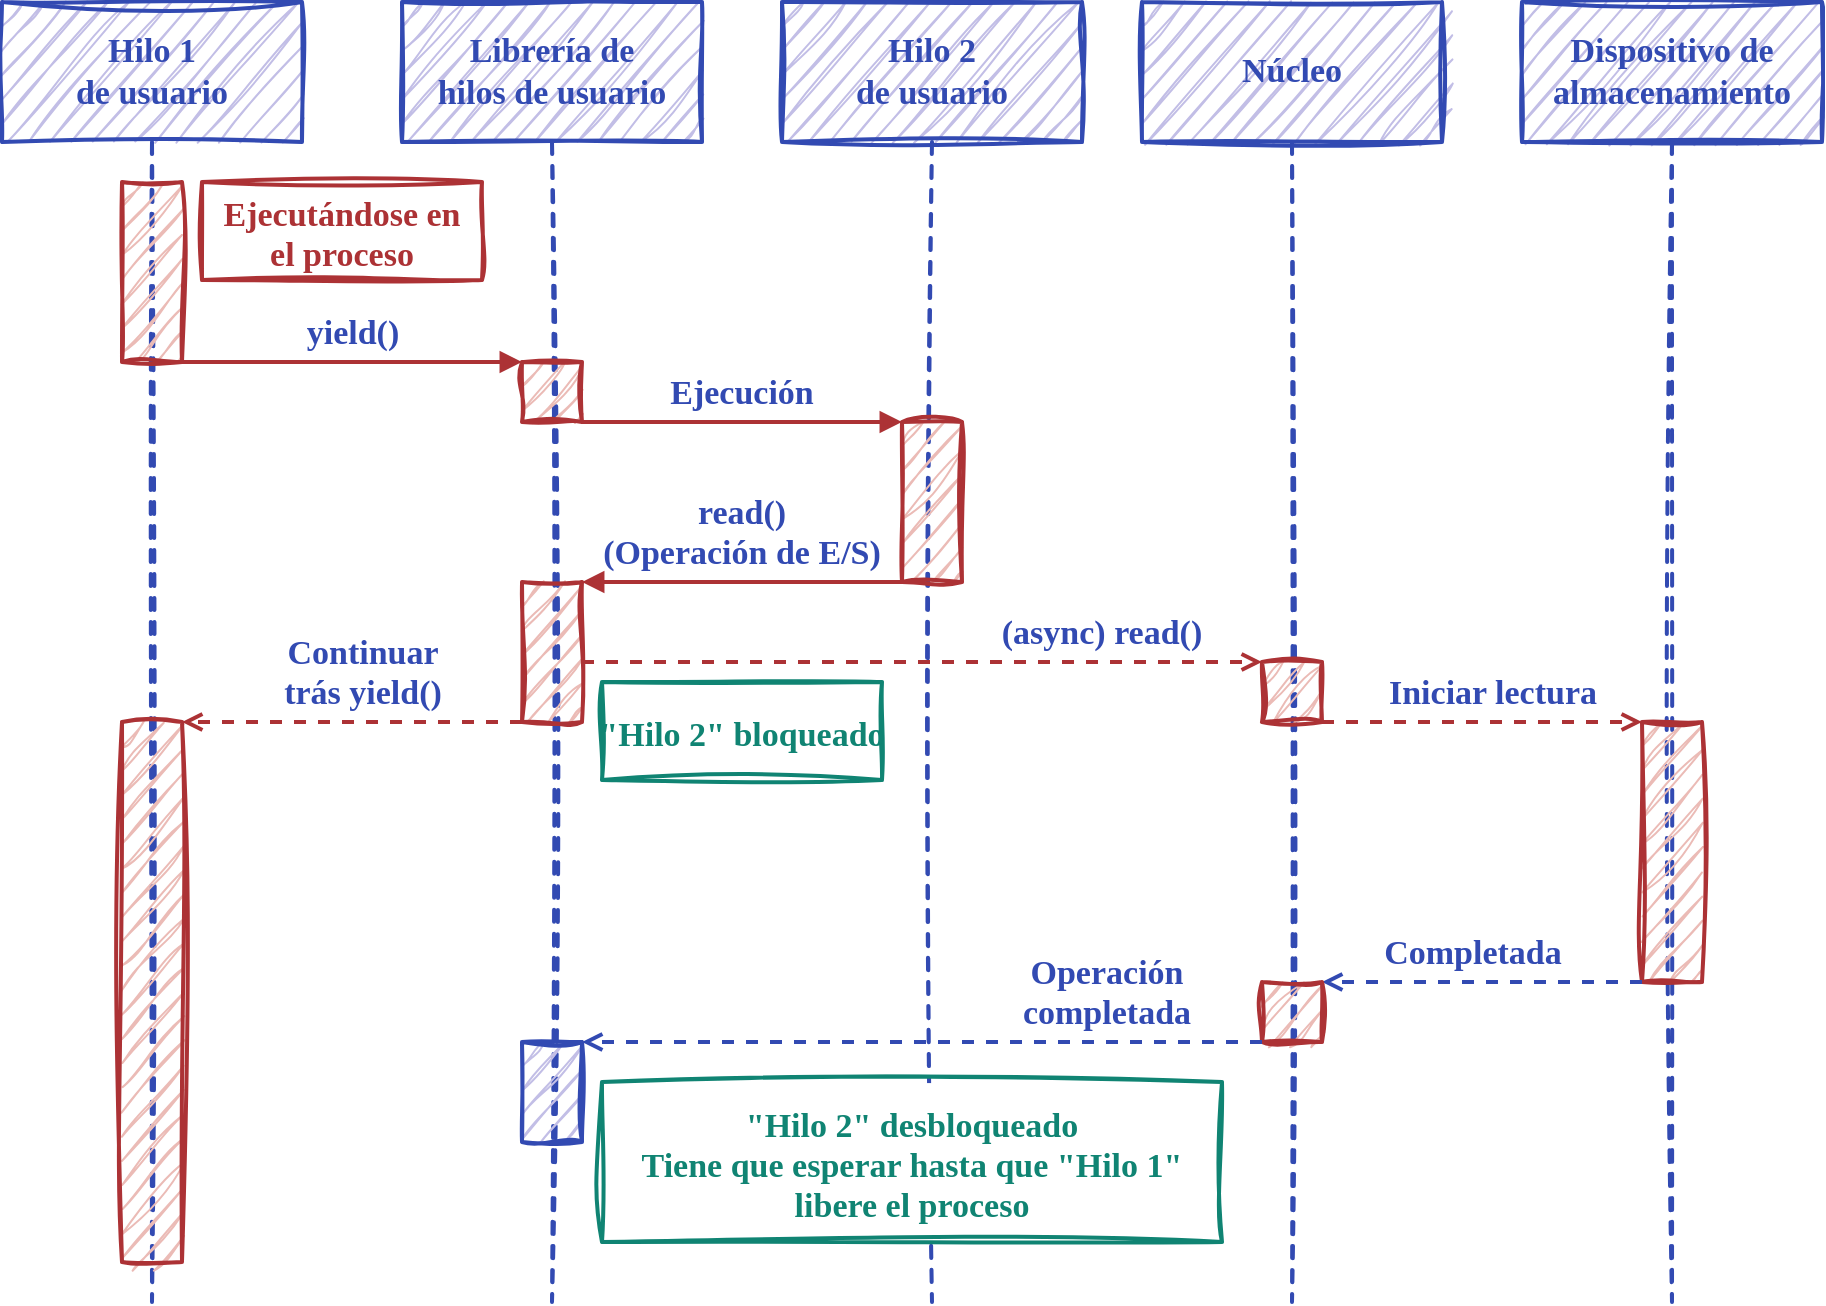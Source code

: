 <mxfile version="21.6.1" type="google">
  <diagram id="akEowiJKr_ScigKzrRVM" name="Page-1">
    <mxGraphModel grid="1" page="1" gridSize="10" guides="1" tooltips="1" connect="1" arrows="1" fold="1" pageScale="1" pageWidth="689" pageHeight="517" math="0" shadow="0">
      <root>
        <mxCell id="0" />
        <mxCell id="1" parent="0" />
        <mxCell id="Zh_yTgaDA4fyzwAwpNYt-10" value="&quot;Hilo 2&quot; bloqueado" style="fillColor=default;strokeColor=#108473;sketch=1;curveFitting=1;jiggle=2;strokeWidth=2;fontColor=#108473;fontFamily=Ink Free;fontSize=17;fontStyle=1" vertex="1" parent="1">
          <mxGeometry x="2380" y="870" width="140" height="49" as="geometry" />
        </mxCell>
        <mxCell id="tt-_E0HrCG3gTbbU4z1a-1" value="Dispositivo de&#xa;almacenamiento" style="shape=umlLifeline;perimeter=lifelinePerimeter;whiteSpace=wrap;container=1;dropTarget=0;collapsible=0;recursiveResize=0;outlineConnect=0;portConstraint=eastwest;newEdgeStyle={&quot;edgeStyle&quot;:&quot;elbowEdgeStyle&quot;,&quot;elbow&quot;:&quot;vertical&quot;,&quot;curved&quot;:0,&quot;rounded&quot;:0};size=70;fontSize=17;fontFamily=Ink Free;fillColor=#C2BEE6;strokeColor=#324AB2;fontColor=#324AB2;sketch=1;curveFitting=1;jiggle=2;fontStyle=1;strokeWidth=2;" vertex="1" parent="1">
          <mxGeometry x="2840" y="530" width="150" height="650" as="geometry" />
        </mxCell>
        <mxCell id="tt-_E0HrCG3gTbbU4z1a-2" value="" style="points=[];perimeter=orthogonalPerimeter;outlineConnect=0;targetShapes=umlLifeline;portConstraint=eastwest;newEdgeStyle={&quot;edgeStyle&quot;:&quot;elbowEdgeStyle&quot;,&quot;elbow&quot;:&quot;vertical&quot;,&quot;curved&quot;:0,&quot;rounded&quot;:0};strokeWidth=2;strokeColor=#AC3235;fillColor=#EBBBB6;sketch=1;curveFitting=1;jiggle=2;fontSize=17;fontFamily=Ink Free;fontColor=#AC3235;fontStyle=1;" vertex="1" parent="tt-_E0HrCG3gTbbU4z1a-1">
          <mxGeometry x="60" y="360" width="30" height="130" as="geometry" />
        </mxCell>
        <mxCell id="tt-_E0HrCG3gTbbU4z1a-4" value="Iniciar lectura" style="verticalAlign=bottom;endArrow=open;edgeStyle=elbowEdgeStyle;elbow=vertical;curved=0;rounded=0;strokeColor=#AC3235;strokeWidth=2;fontFamily=Ink Free;fontSize=17;fontStyle=1;fontColor=#324AB2;labelBackgroundColor=none;spacingBottom=4;endFill=0;dashed=1;" edge="1" parent="1" target="tt-_E0HrCG3gTbbU4z1a-2">
          <mxGeometry x="0.067" relative="1" as="geometry">
            <Array as="points">
              <mxPoint x="2820" y="890" />
            </Array>
            <mxPoint as="offset" />
            <mxPoint x="2740" y="890" as="sourcePoint" />
            <mxPoint x="2890" y="890" as="targetPoint" />
          </mxGeometry>
        </mxCell>
        <mxCell id="tt-_E0HrCG3gTbbU4z1a-5" value="Completada" style="verticalAlign=bottom;endArrow=open;edgeStyle=elbowEdgeStyle;elbow=vertical;curved=0;rounded=0;strokeColor=#324AB2;strokeWidth=2;fontFamily=Ink Free;fontSize=17;fontStyle=1;fontColor=#324AB2;labelBackgroundColor=none;spacingBottom=4;dashed=1;endFill=0;" edge="1" parent="1" target="SuRW3feb76WWDhJee8ig-24">
          <mxGeometry x="0.059" relative="1" as="geometry">
            <Array as="points">
              <mxPoint x="2800" y="1020" />
            </Array>
            <mxPoint as="offset" />
            <mxPoint x="2900" y="1020" as="sourcePoint" />
            <mxPoint x="2750" y="1020" as="targetPoint" />
          </mxGeometry>
        </mxCell>
        <mxCell id="SuRW3feb76WWDhJee8ig-5" value="Hilo 1&#xa;de usuario" style="shape=umlLifeline;perimeter=lifelinePerimeter;whiteSpace=wrap;container=1;dropTarget=0;collapsible=0;recursiveResize=0;outlineConnect=0;portConstraint=eastwest;newEdgeStyle={&quot;edgeStyle&quot;:&quot;elbowEdgeStyle&quot;,&quot;elbow&quot;:&quot;vertical&quot;,&quot;curved&quot;:0,&quot;rounded&quot;:0};size=70;fillColor=#C2BEE6;sketch=1;curveFitting=1;jiggle=2;fontColor=#324AB2;fontStyle=1;fontSize=17;fontFamily=Ink Free;strokeColor=#324AB2;strokeWidth=2;" vertex="1" parent="1">
          <mxGeometry x="2080" y="530" width="150" height="650" as="geometry" />
        </mxCell>
        <mxCell id="SuRW3feb76WWDhJee8ig-6" value="" style="points=[];perimeter=orthogonalPerimeter;outlineConnect=0;targetShapes=umlLifeline;portConstraint=eastwest;newEdgeStyle={&quot;edgeStyle&quot;:&quot;elbowEdgeStyle&quot;,&quot;elbow&quot;:&quot;vertical&quot;,&quot;curved&quot;:0,&quot;rounded&quot;:0};strokeWidth=2;strokeColor=#AC3235;fillColor=#EBBBB6;sketch=1;curveFitting=1;jiggle=2;fontSize=17;fontFamily=Ink Free;fontColor=#AC3235;fontStyle=1;" vertex="1" parent="SuRW3feb76WWDhJee8ig-5">
          <mxGeometry x="60" y="90" width="30" height="90" as="geometry" />
        </mxCell>
        <mxCell id="tTOYFJMyA5tBc-jheg9V-3" value="" style="points=[];perimeter=orthogonalPerimeter;outlineConnect=0;targetShapes=umlLifeline;portConstraint=eastwest;newEdgeStyle={&quot;edgeStyle&quot;:&quot;elbowEdgeStyle&quot;,&quot;elbow&quot;:&quot;vertical&quot;,&quot;curved&quot;:0,&quot;rounded&quot;:0};strokeWidth=2;strokeColor=#AC3235;fillColor=#EBBBB6;sketch=1;curveFitting=1;jiggle=2;fontSize=17;fontFamily=Ink Free;fontColor=#AC3235;fontStyle=1;" vertex="1" parent="SuRW3feb76WWDhJee8ig-5">
          <mxGeometry x="60" y="360" width="30" height="270" as="geometry" />
        </mxCell>
        <mxCell id="SuRW3feb76WWDhJee8ig-7" value="Núcleo" style="shape=umlLifeline;perimeter=lifelinePerimeter;whiteSpace=wrap;container=1;dropTarget=0;collapsible=0;recursiveResize=0;outlineConnect=0;portConstraint=eastwest;newEdgeStyle={&quot;edgeStyle&quot;:&quot;elbowEdgeStyle&quot;,&quot;elbow&quot;:&quot;vertical&quot;,&quot;curved&quot;:0,&quot;rounded&quot;:0};size=70;fontSize=17;fontFamily=Ink Free;fillColor=#C2BEE6;strokeColor=#324AB2;fontColor=#324AB2;sketch=1;curveFitting=1;jiggle=2;fontStyle=1;strokeWidth=2;" vertex="1" parent="1">
          <mxGeometry x="2650" y="530" width="150" height="650" as="geometry" />
        </mxCell>
        <mxCell id="SuRW3feb76WWDhJee8ig-8" value="" style="points=[];perimeter=orthogonalPerimeter;outlineConnect=0;targetShapes=umlLifeline;portConstraint=eastwest;newEdgeStyle={&quot;edgeStyle&quot;:&quot;elbowEdgeStyle&quot;,&quot;elbow&quot;:&quot;vertical&quot;,&quot;curved&quot;:0,&quot;rounded&quot;:0};strokeWidth=2;strokeColor=#AC3235;fillColor=#EBBBB6;sketch=1;curveFitting=1;jiggle=2;fontSize=17;fontFamily=Ink Free;fontColor=#AC3235;fontStyle=1;" vertex="1" parent="SuRW3feb76WWDhJee8ig-7">
          <mxGeometry x="60" y="330" width="30" height="30" as="geometry" />
        </mxCell>
        <mxCell id="SuRW3feb76WWDhJee8ig-24" value="" style="points=[];perimeter=orthogonalPerimeter;outlineConnect=0;targetShapes=umlLifeline;portConstraint=eastwest;newEdgeStyle={&quot;edgeStyle&quot;:&quot;elbowEdgeStyle&quot;,&quot;elbow&quot;:&quot;vertical&quot;,&quot;curved&quot;:0,&quot;rounded&quot;:0};strokeWidth=2;strokeColor=#AC3235;fillColor=#EBBBB6;sketch=1;curveFitting=1;jiggle=2;fontSize=17;fontFamily=Ink Free;fontColor=#AC3235;fontStyle=1;" vertex="1" parent="SuRW3feb76WWDhJee8ig-7">
          <mxGeometry x="60" y="490" width="30" height="30" as="geometry" />
        </mxCell>
        <mxCell id="SuRW3feb76WWDhJee8ig-9" value="Librería de&#xa;hilos de usuario" style="shape=umlLifeline;perimeter=lifelinePerimeter;whiteSpace=wrap;container=1;dropTarget=0;collapsible=0;recursiveResize=0;outlineConnect=0;portConstraint=eastwest;newEdgeStyle={&quot;edgeStyle&quot;:&quot;elbowEdgeStyle&quot;,&quot;elbow&quot;:&quot;vertical&quot;,&quot;curved&quot;:0,&quot;rounded&quot;:0};size=70;fontSize=17;fontFamily=Ink Free;fillColor=#C2BEE6;strokeColor=#324AB2;fontColor=#324AB2;sketch=1;curveFitting=1;jiggle=2;fontStyle=1;strokeWidth=2;" vertex="1" parent="1">
          <mxGeometry x="2280" y="530" width="150" height="650" as="geometry" />
        </mxCell>
        <mxCell id="SuRW3feb76WWDhJee8ig-20" value="" style="points=[];perimeter=orthogonalPerimeter;outlineConnect=0;targetShapes=umlLifeline;portConstraint=eastwest;newEdgeStyle={&quot;edgeStyle&quot;:&quot;elbowEdgeStyle&quot;,&quot;elbow&quot;:&quot;vertical&quot;,&quot;curved&quot;:0,&quot;rounded&quot;:0};strokeWidth=2;strokeColor=#AC3235;fillColor=#EBBBB6;sketch=1;curveFitting=1;jiggle=2;fontSize=17;fontFamily=Ink Free;fontColor=#AC3235;fontStyle=1;" vertex="1" parent="SuRW3feb76WWDhJee8ig-9">
          <mxGeometry x="60" y="180" width="30" height="30" as="geometry" />
        </mxCell>
        <mxCell id="tTOYFJMyA5tBc-jheg9V-1" value="" style="points=[];perimeter=orthogonalPerimeter;outlineConnect=0;targetShapes=umlLifeline;portConstraint=eastwest;newEdgeStyle={&quot;edgeStyle&quot;:&quot;elbowEdgeStyle&quot;,&quot;elbow&quot;:&quot;vertical&quot;,&quot;curved&quot;:0,&quot;rounded&quot;:0};strokeWidth=2;strokeColor=#AC3235;fillColor=#EBBBB6;sketch=1;curveFitting=1;jiggle=2;fontSize=17;fontFamily=Ink Free;fontColor=#AC3235;fontStyle=1;" vertex="1" parent="SuRW3feb76WWDhJee8ig-9">
          <mxGeometry x="60" y="290" width="30" height="70" as="geometry" />
        </mxCell>
        <mxCell id="SuRW3feb76WWDhJee8ig-15" value="read()&#xa;(Operación de E/S)" style="verticalAlign=bottom;endArrow=none;edgeStyle=elbowEdgeStyle;elbow=vertical;curved=0;rounded=0;strokeColor=#AC3235;strokeWidth=2;fontFamily=Ink Free;fontSize=17;fontStyle=1;fontColor=#324AB2;labelBackgroundColor=none;spacingBottom=4;endFill=0;startArrow=block;startFill=1;" edge="1" parent="1" target="SuRW3feb76WWDhJee8ig-22">
          <mxGeometry relative="1" as="geometry">
            <Array as="points">
              <mxPoint x="2466" y="820" />
            </Array>
            <mxPoint as="offset" />
            <mxPoint x="2370" y="820" as="sourcePoint" />
            <mxPoint x="2520" y="820" as="targetPoint" />
          </mxGeometry>
        </mxCell>
        <mxCell id="SuRW3feb76WWDhJee8ig-18" value="Ejecutándose en&#xa;el proceso" style="fillColor=default;strokeColor=#AC3235;sketch=1;curveFitting=1;jiggle=2;strokeWidth=2;fontColor=#AC3235;fontFamily=Ink Free;fontSize=17;fontStyle=1" vertex="1" parent="1">
          <mxGeometry x="2180" y="620" width="140" height="49" as="geometry" />
        </mxCell>
        <mxCell id="SuRW3feb76WWDhJee8ig-19" value="yield()" style="verticalAlign=bottom;endArrow=block;edgeStyle=elbowEdgeStyle;elbow=vertical;curved=0;rounded=0;strokeColor=#AC3235;strokeWidth=2;fontFamily=Ink Free;fontSize=17;fontStyle=1;fontColor=#324AB2;labelBackgroundColor=none;spacingBottom=4;" edge="1" parent="1">
          <mxGeometry x="0.003" relative="1" as="geometry">
            <Array as="points">
              <mxPoint x="2266" y="710" />
            </Array>
            <mxPoint as="offset" />
            <mxPoint x="2170" y="710" as="sourcePoint" />
            <mxPoint x="2340" y="710" as="targetPoint" />
          </mxGeometry>
        </mxCell>
        <mxCell id="SuRW3feb76WWDhJee8ig-21" value="Hilo 2&#xa;de usuario" style="shape=umlLifeline;perimeter=lifelinePerimeter;whiteSpace=wrap;container=1;dropTarget=0;collapsible=0;recursiveResize=0;outlineConnect=0;portConstraint=eastwest;newEdgeStyle={&quot;edgeStyle&quot;:&quot;elbowEdgeStyle&quot;,&quot;elbow&quot;:&quot;vertical&quot;,&quot;curved&quot;:0,&quot;rounded&quot;:0};size=70;fillColor=#C2BEE6;sketch=1;curveFitting=1;jiggle=2;fontColor=#324AB2;fontStyle=1;fontSize=17;fontFamily=Ink Free;strokeColor=#324AB2;strokeWidth=2;" vertex="1" parent="1">
          <mxGeometry x="2470" y="530" width="150" height="650" as="geometry" />
        </mxCell>
        <mxCell id="SuRW3feb76WWDhJee8ig-22" value="" style="points=[];perimeter=orthogonalPerimeter;outlineConnect=0;targetShapes=umlLifeline;portConstraint=eastwest;newEdgeStyle={&quot;edgeStyle&quot;:&quot;elbowEdgeStyle&quot;,&quot;elbow&quot;:&quot;vertical&quot;,&quot;curved&quot;:0,&quot;rounded&quot;:0};strokeWidth=2;strokeColor=#AC3235;fillColor=#EBBBB6;sketch=1;curveFitting=1;jiggle=2;fontSize=17;fontFamily=Ink Free;fontColor=#AC3235;fontStyle=1;" vertex="1" parent="SuRW3feb76WWDhJee8ig-21">
          <mxGeometry x="60" y="210" width="30" height="80" as="geometry" />
        </mxCell>
        <mxCell id="SuRW3feb76WWDhJee8ig-23" value="Ejecución" style="verticalAlign=bottom;endArrow=block;edgeStyle=elbowEdgeStyle;elbow=vertical;curved=0;rounded=0;strokeColor=#AC3235;strokeWidth=2;fontFamily=Ink Free;fontSize=17;fontStyle=1;fontColor=#324AB2;labelBackgroundColor=none;spacingBottom=4;" edge="1" parent="1" target="SuRW3feb76WWDhJee8ig-22">
          <mxGeometry x="0.003" relative="1" as="geometry">
            <Array as="points">
              <mxPoint x="2466" y="740" />
            </Array>
            <mxPoint as="offset" />
            <mxPoint x="2370" y="740" as="sourcePoint" />
            <mxPoint x="2520" y="740" as="targetPoint" />
          </mxGeometry>
        </mxCell>
        <mxCell id="SuRW3feb76WWDhJee8ig-25" value="Operación&#xa;completada" style="verticalAlign=bottom;endArrow=open;edgeStyle=elbowEdgeStyle;elbow=vertical;curved=0;rounded=0;strokeColor=#324AB2;strokeWidth=2;fontFamily=Ink Free;fontSize=17;fontStyle=1;fontColor=#324AB2;labelBackgroundColor=none;spacingBottom=4;dashed=1;endFill=0;" edge="1" parent="1" target="tTOYFJMyA5tBc-jheg9V-5">
          <mxGeometry x="-0.543" relative="1" as="geometry">
            <Array as="points">
              <mxPoint x="2610" y="1050" />
            </Array>
            <mxPoint as="offset" />
            <mxPoint x="2710" y="1050" as="sourcePoint" />
            <mxPoint x="2390" y="1050" as="targetPoint" />
          </mxGeometry>
        </mxCell>
        <mxCell id="tTOYFJMyA5tBc-jheg9V-2" value="(async) read()" style="verticalAlign=bottom;endArrow=open;edgeStyle=elbowEdgeStyle;elbow=vertical;curved=0;rounded=0;strokeColor=#AC3235;strokeWidth=2;fontFamily=Ink Free;fontSize=17;fontStyle=1;fontColor=#324AB2;labelBackgroundColor=none;spacingBottom=4;dashed=1;endFill=0;" edge="1" parent="1" target="SuRW3feb76WWDhJee8ig-8">
          <mxGeometry x="0.529" relative="1" as="geometry">
            <Array as="points">
              <mxPoint x="2466" y="860" />
            </Array>
            <mxPoint as="offset" />
            <mxPoint x="2370" y="860" as="sourcePoint" />
            <mxPoint x="2700" y="860" as="targetPoint" />
          </mxGeometry>
        </mxCell>
        <mxCell id="tTOYFJMyA5tBc-jheg9V-4" value="Continuar&#xa;trás yield()" style="verticalAlign=bottom;endArrow=open;edgeStyle=elbowEdgeStyle;elbow=vertical;curved=0;rounded=0;strokeColor=#AC3235;strokeWidth=2;fontFamily=Ink Free;fontSize=17;fontStyle=1;fontColor=#324AB2;labelBackgroundColor=none;spacingBottom=4;dashed=1;endFill=0;" edge="1" parent="1" target="tTOYFJMyA5tBc-jheg9V-3">
          <mxGeometry x="-0.067" relative="1" as="geometry">
            <Array as="points">
              <mxPoint x="2240" y="890" />
            </Array>
            <mxPoint as="offset" />
            <mxPoint x="2340" y="890" as="sourcePoint" />
            <mxPoint x="2190" y="890" as="targetPoint" />
          </mxGeometry>
        </mxCell>
        <mxCell id="tTOYFJMyA5tBc-jheg9V-5" value="" style="points=[];perimeter=orthogonalPerimeter;outlineConnect=0;targetShapes=umlLifeline;portConstraint=eastwest;newEdgeStyle={&quot;edgeStyle&quot;:&quot;elbowEdgeStyle&quot;,&quot;elbow&quot;:&quot;vertical&quot;,&quot;curved&quot;:0,&quot;rounded&quot;:0};strokeWidth=2;strokeColor=#324AB2;fillColor=#C2BEE6;sketch=1;curveFitting=1;jiggle=2;fontSize=17;fontFamily=Ink Free;fontColor=#324AB2;fontStyle=1;" vertex="1" parent="1">
          <mxGeometry x="2340" y="1050" width="30" height="50" as="geometry" />
        </mxCell>
        <mxCell id="tTOYFJMyA5tBc-jheg9V-6" value="&quot;Hilo 2&quot; desbloqueado&#xa;Tiene que esperar hasta que &quot;Hilo 1&quot;&#xa;libere el proceso" style="fillColor=default;strokeColor=#108473;sketch=1;curveFitting=1;jiggle=2;strokeWidth=2;fontColor=#108473;fontFamily=Ink Free;fontSize=17;fontStyle=1" vertex="1" parent="1">
          <mxGeometry x="2380" y="1070" width="310" height="80" as="geometry" />
        </mxCell>
      </root>
    </mxGraphModel>
  </diagram>
</mxfile>
